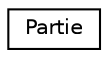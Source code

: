 digraph "Graphe hiérarchique des classes"
{
 // LATEX_PDF_SIZE
  edge [fontname="Helvetica",fontsize="10",labelfontname="Helvetica",labelfontsize="10"];
  node [fontname="Helvetica",fontsize="10",shape=record];
  rankdir="LR";
  Node0 [label="Partie",height=0.2,width=0.4,color="black", fillcolor="white", style="filled",URL="$class_partie.html",tooltip="Cette classe représente une partie et gère ses états après chaque tour."];
}
